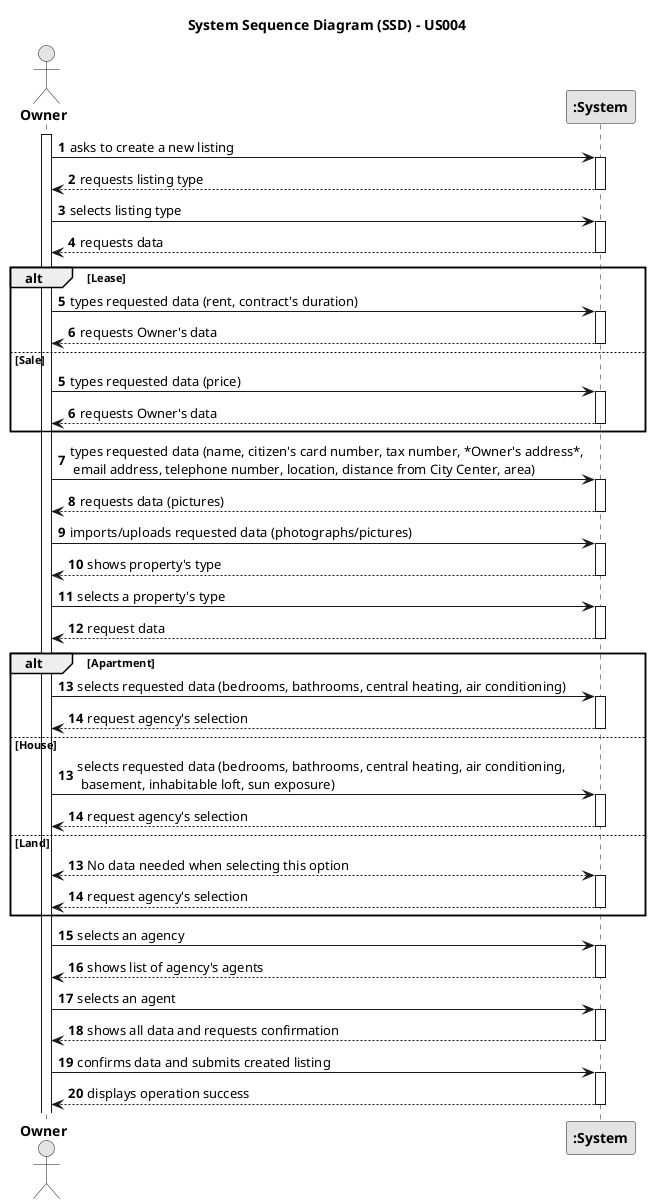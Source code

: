 @startuml
skinparam monochrome true
skinparam packageStyle rectangle
skinparam shadowing false

title System Sequence Diagram (SSD) - US004

autonumber

actor "<b>Owner</b>" as Owner
participant "<b>:System</b>" as System

activate Owner

    Owner -> System : asks to create a new listing
    activate System

        System --> Owner : requests listing type
    deactivate System

    Owner -> System : selects listing type
    activate System

        System --> Owner : requests data
    deactivate System



 alt Lease
        autonumber 5
        "Owner" -> System: types requested data (rent, contract's duration)
        activate System

            System --> "Owner" : requests Owner's data
        deactivate System

    else Sale
        autonumber 5
        "Owner" -> System: types requested data (price)
        activate System

            System --> "Owner" : requests Owner's data
        deactivate System

    end

    Owner -> System : types requested data (name, citizen's card number, tax number, *Owner's address*,\n email address, telephone number, location, distance from City Center, area)
    activate System

    System --> "Owner" : requests data (pictures)
    deactivate System

    Owner -> System : imports/uploads requested data (photographs/pictures)
    activate System

    System --> Owner : shows property's type
        deactivate System

    Owner -> System : selects a property's type
    activate System

    System --> Owner : request data
    deactivate System

   alt Apartment

        "Owner" -> System : selects requested data (bedrooms, bathrooms, central heating, air conditioning)
        activate System

        System --> Owner : request agency's selection
        deactivate System

    else House

        autonumber 13
        "Owner" -> System: selects requested data (bedrooms, bathrooms, central heating, air conditioning,\n basement, inhabitable loft, sun exposure)
        activate System

        System --> Owner : request agency's selection
        deactivate System

    else Land
        autonumber 13
        "Owner" <--> System: No data needed when selecting this option
        activate System

        System --> Owner : request agency's selection
        deactivate System
    end

    autonumber 15

       Owner -> System : selects an agency
        activate System

       System --> Owner : shows list of agency's agents
    deactivate System


        Owner -> System : selects an agent
    activate System

    System --> Owner : shows all data and requests confirmation
    deactivate System


        "Owner" -> System : confirms data and submits created listing
    activate System

    System --> "Owner" : displays operation success
    deactivate System

@enduml